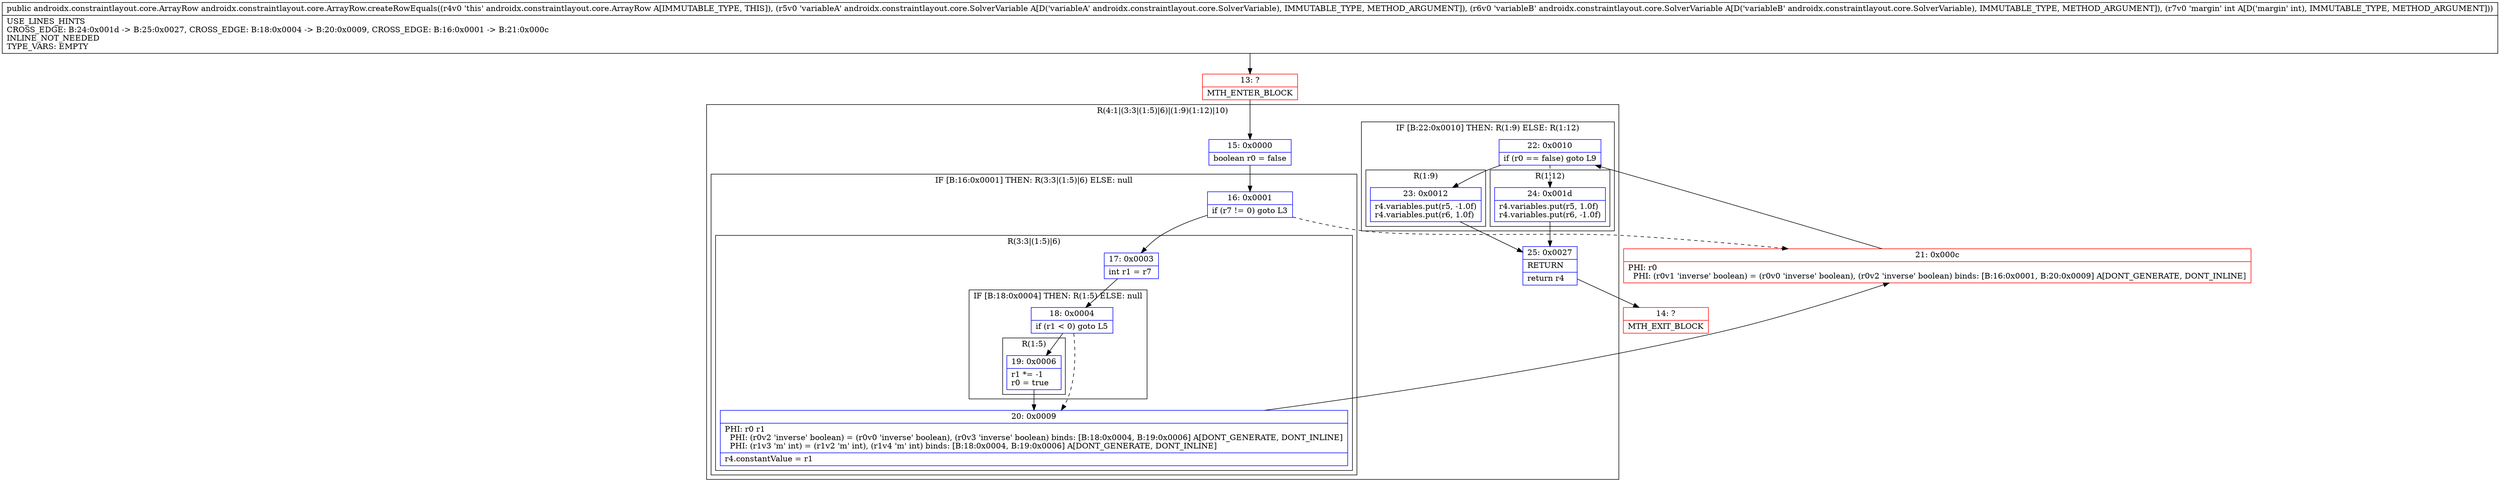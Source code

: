 digraph "CFG forandroidx.constraintlayout.core.ArrayRow.createRowEquals(Landroidx\/constraintlayout\/core\/SolverVariable;Landroidx\/constraintlayout\/core\/SolverVariable;I)Landroidx\/constraintlayout\/core\/ArrayRow;" {
subgraph cluster_Region_355772384 {
label = "R(4:1|(3:3|(1:5)|6)|(1:9)(1:12)|10)";
node [shape=record,color=blue];
Node_15 [shape=record,label="{15\:\ 0x0000|boolean r0 = false\l}"];
subgraph cluster_IfRegion_1696860055 {
label = "IF [B:16:0x0001] THEN: R(3:3|(1:5)|6) ELSE: null";
node [shape=record,color=blue];
Node_16 [shape=record,label="{16\:\ 0x0001|if (r7 != 0) goto L3\l}"];
subgraph cluster_Region_1256455059 {
label = "R(3:3|(1:5)|6)";
node [shape=record,color=blue];
Node_17 [shape=record,label="{17\:\ 0x0003|int r1 = r7\l}"];
subgraph cluster_IfRegion_2060996232 {
label = "IF [B:18:0x0004] THEN: R(1:5) ELSE: null";
node [shape=record,color=blue];
Node_18 [shape=record,label="{18\:\ 0x0004|if (r1 \< 0) goto L5\l}"];
subgraph cluster_Region_2093165665 {
label = "R(1:5)";
node [shape=record,color=blue];
Node_19 [shape=record,label="{19\:\ 0x0006|r1 *= \-1\lr0 = true\l}"];
}
}
Node_20 [shape=record,label="{20\:\ 0x0009|PHI: r0 r1 \l  PHI: (r0v2 'inverse' boolean) = (r0v0 'inverse' boolean), (r0v3 'inverse' boolean) binds: [B:18:0x0004, B:19:0x0006] A[DONT_GENERATE, DONT_INLINE]\l  PHI: (r1v3 'm' int) = (r1v2 'm' int), (r1v4 'm' int) binds: [B:18:0x0004, B:19:0x0006] A[DONT_GENERATE, DONT_INLINE]\l|r4.constantValue = r1\l}"];
}
}
subgraph cluster_IfRegion_73959626 {
label = "IF [B:22:0x0010] THEN: R(1:9) ELSE: R(1:12)";
node [shape=record,color=blue];
Node_22 [shape=record,label="{22\:\ 0x0010|if (r0 == false) goto L9\l}"];
subgraph cluster_Region_2002892848 {
label = "R(1:9)";
node [shape=record,color=blue];
Node_23 [shape=record,label="{23\:\ 0x0012|r4.variables.put(r5, \-1.0f)\lr4.variables.put(r6, 1.0f)\l}"];
}
subgraph cluster_Region_1505489697 {
label = "R(1:12)";
node [shape=record,color=blue];
Node_24 [shape=record,label="{24\:\ 0x001d|r4.variables.put(r5, 1.0f)\lr4.variables.put(r6, \-1.0f)\l}"];
}
}
Node_25 [shape=record,label="{25\:\ 0x0027|RETURN\l|return r4\l}"];
}
Node_13 [shape=record,color=red,label="{13\:\ ?|MTH_ENTER_BLOCK\l}"];
Node_21 [shape=record,color=red,label="{21\:\ 0x000c|PHI: r0 \l  PHI: (r0v1 'inverse' boolean) = (r0v0 'inverse' boolean), (r0v2 'inverse' boolean) binds: [B:16:0x0001, B:20:0x0009] A[DONT_GENERATE, DONT_INLINE]\l}"];
Node_14 [shape=record,color=red,label="{14\:\ ?|MTH_EXIT_BLOCK\l}"];
MethodNode[shape=record,label="{public androidx.constraintlayout.core.ArrayRow androidx.constraintlayout.core.ArrayRow.createRowEquals((r4v0 'this' androidx.constraintlayout.core.ArrayRow A[IMMUTABLE_TYPE, THIS]), (r5v0 'variableA' androidx.constraintlayout.core.SolverVariable A[D('variableA' androidx.constraintlayout.core.SolverVariable), IMMUTABLE_TYPE, METHOD_ARGUMENT]), (r6v0 'variableB' androidx.constraintlayout.core.SolverVariable A[D('variableB' androidx.constraintlayout.core.SolverVariable), IMMUTABLE_TYPE, METHOD_ARGUMENT]), (r7v0 'margin' int A[D('margin' int), IMMUTABLE_TYPE, METHOD_ARGUMENT]))  | USE_LINES_HINTS\lCROSS_EDGE: B:24:0x001d \-\> B:25:0x0027, CROSS_EDGE: B:18:0x0004 \-\> B:20:0x0009, CROSS_EDGE: B:16:0x0001 \-\> B:21:0x000c\lINLINE_NOT_NEEDED\lTYPE_VARS: EMPTY\l}"];
MethodNode -> Node_13;Node_15 -> Node_16;
Node_16 -> Node_17;
Node_16 -> Node_21[style=dashed];
Node_17 -> Node_18;
Node_18 -> Node_19;
Node_18 -> Node_20[style=dashed];
Node_19 -> Node_20;
Node_20 -> Node_21;
Node_22 -> Node_23;
Node_22 -> Node_24[style=dashed];
Node_23 -> Node_25;
Node_24 -> Node_25;
Node_25 -> Node_14;
Node_13 -> Node_15;
Node_21 -> Node_22;
}

